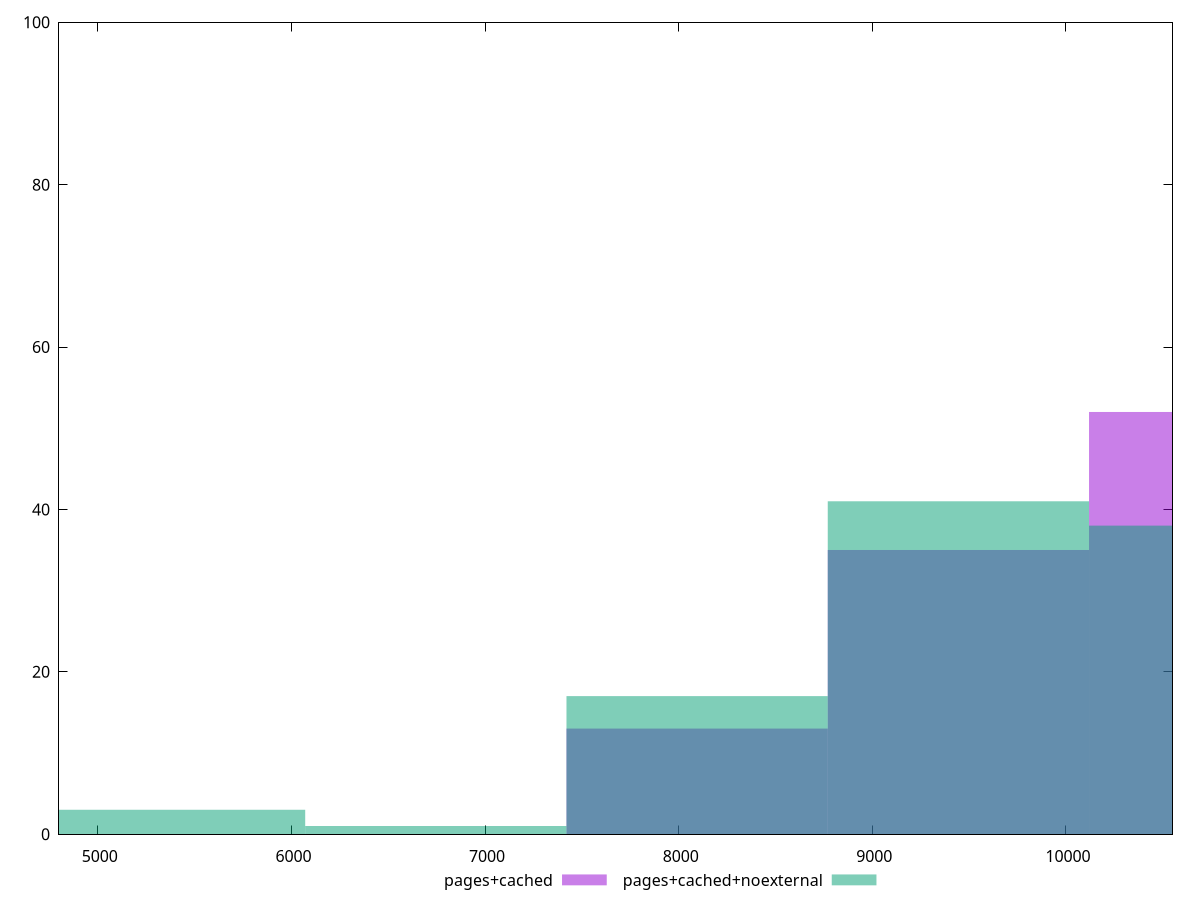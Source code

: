 reset

$pagesCached <<EOF
9444.392347997667 35
8095.193441140857 13
10793.591254854477 52
EOF

$pagesCachedNoexternal <<EOF
10793.591254854477 38
9444.392347997667 41
8095.193441140857 17
6745.994534284047 1
5396.795627427238 3
EOF

set key outside below
set boxwidth 1349.1989068568096
set xrange [4800:10550]
set yrange [0:100]
set trange [0:100]
set style fill transparent solid 0.5 noborder
set terminal svg size 640, 500 enhanced background rgb 'white'
set output "reprap/uses-text-compression/comparison/histogram/1_vs_2.svg"

plot $pagesCached title "pages+cached" with boxes, \
     $pagesCachedNoexternal title "pages+cached+noexternal" with boxes

reset
